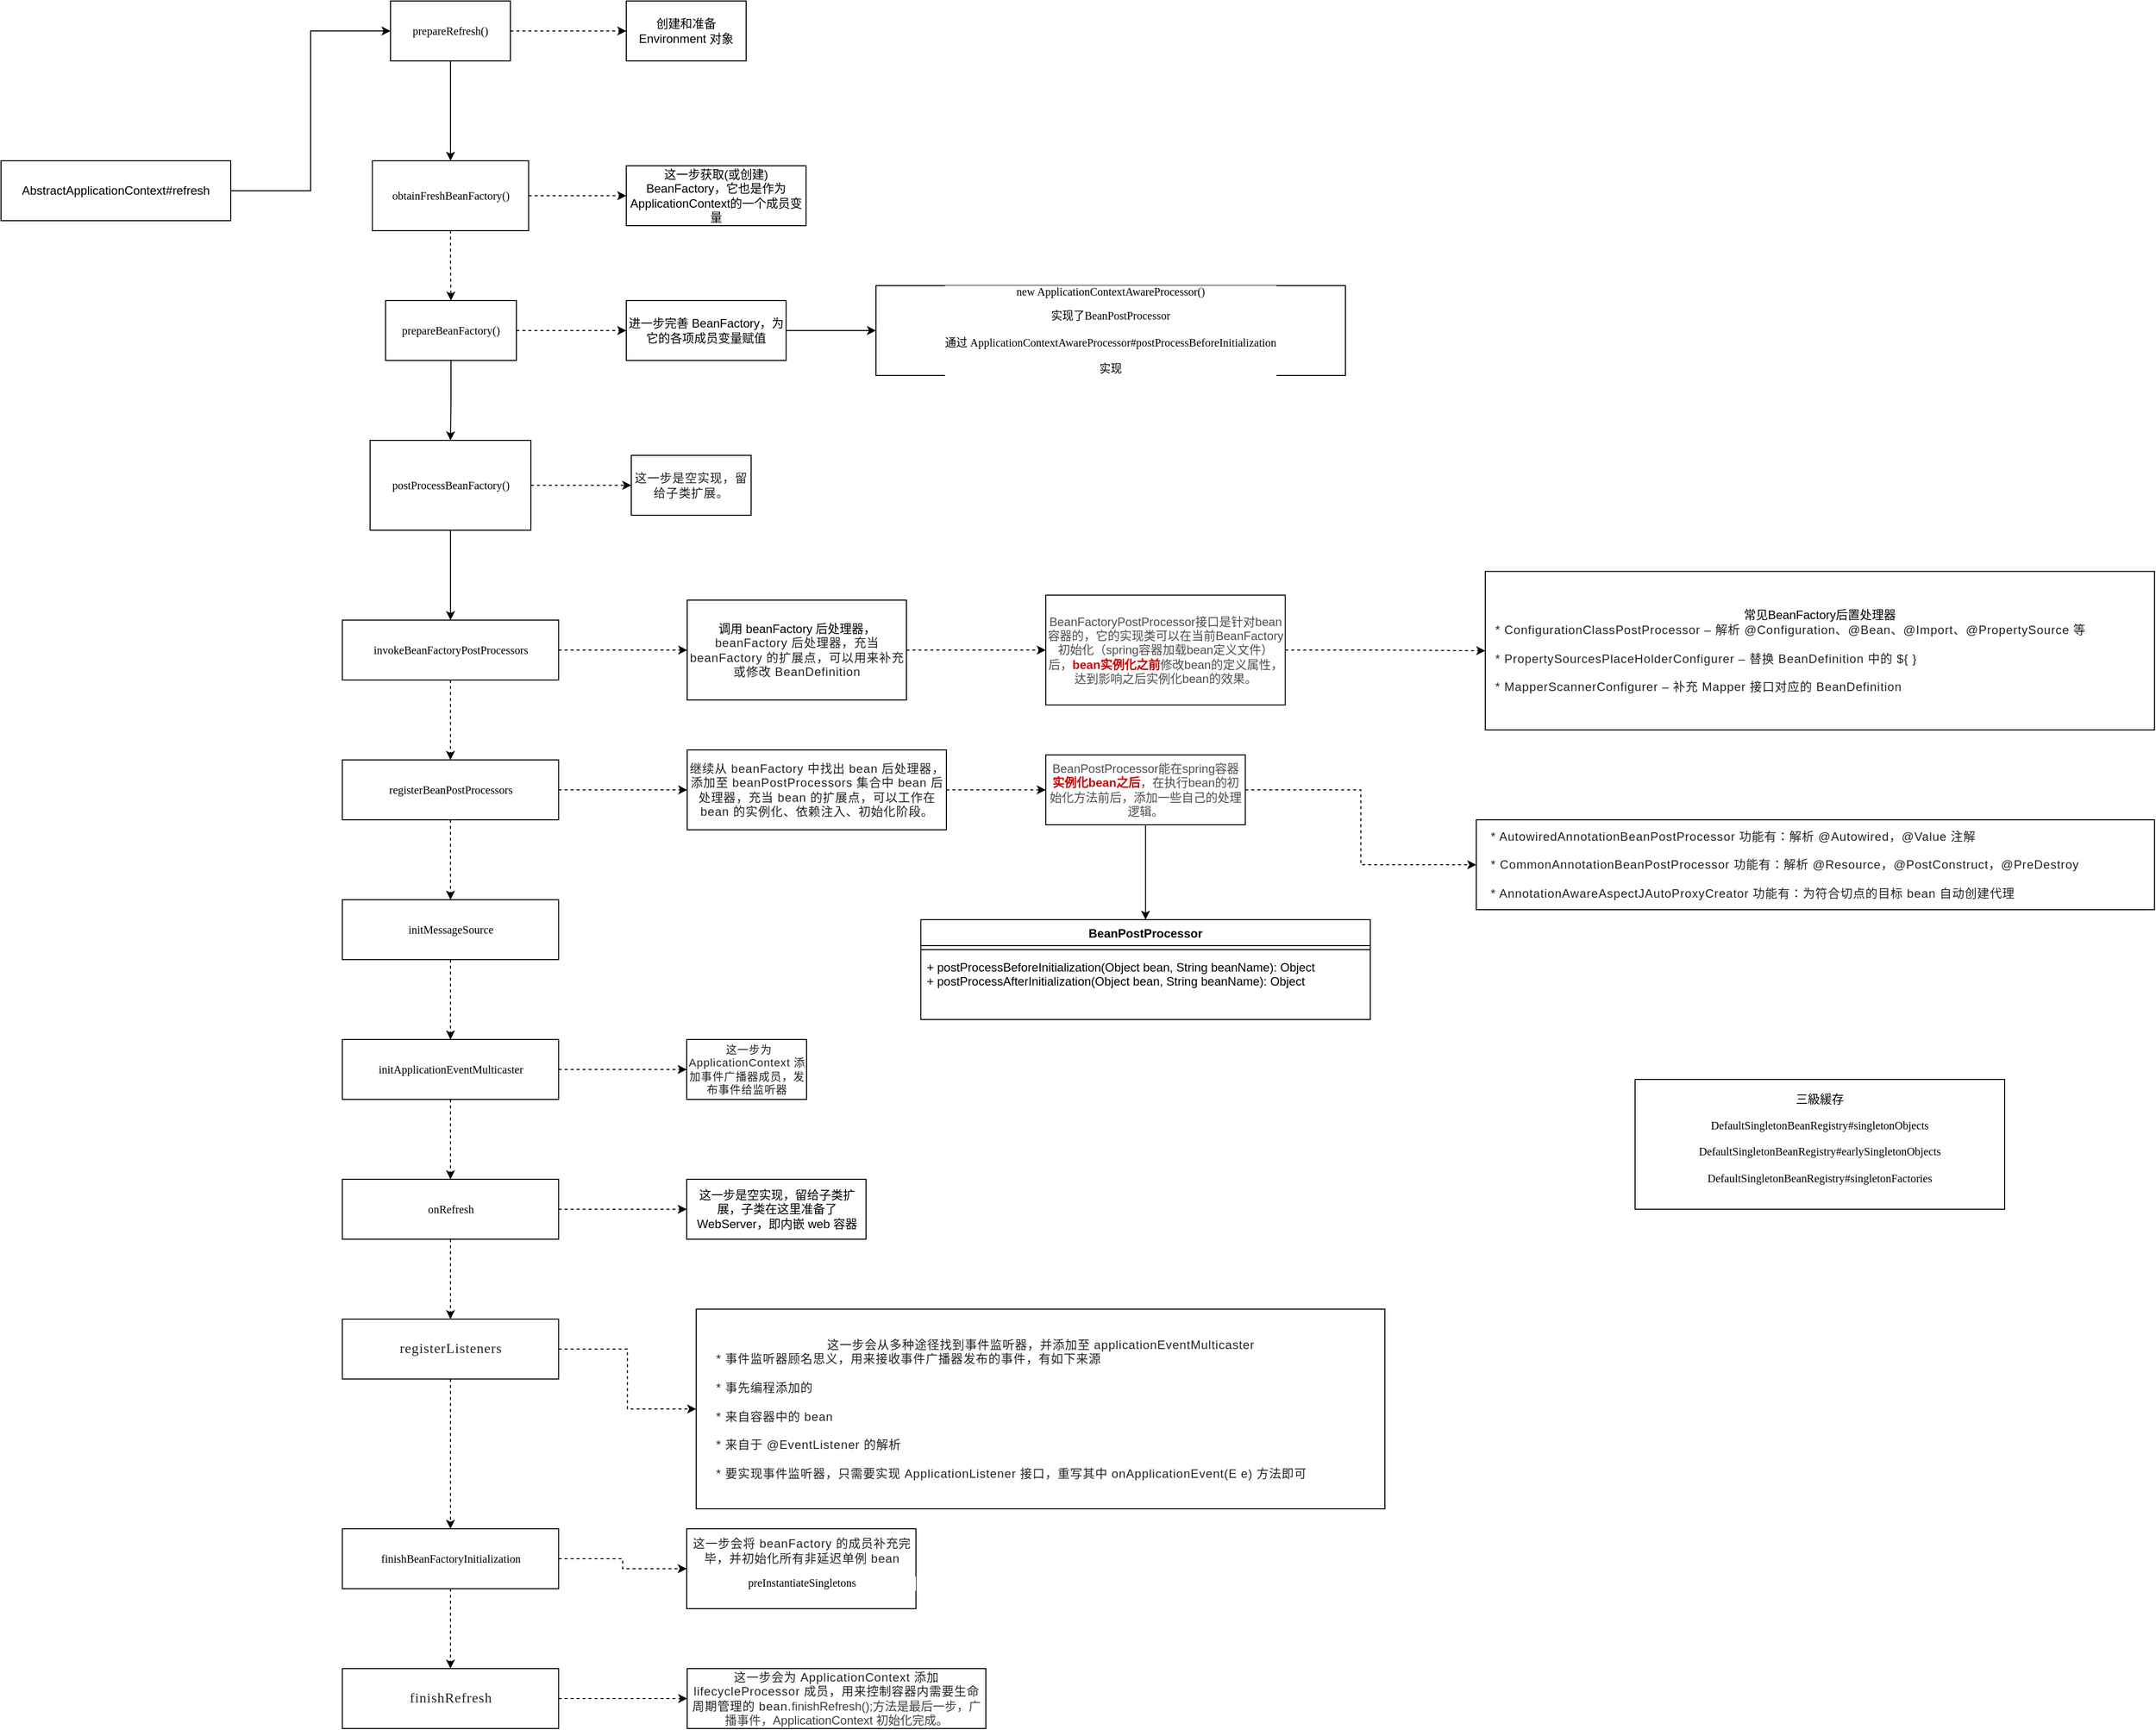 <mxfile version="17.1.3" type="github">
  <diagram id="Km3hOTP_TFFmn3upVToj" name="Page-1">
    <mxGraphModel dx="2692" dy="540" grid="1" gridSize="10" guides="1" tooltips="1" connect="1" arrows="1" fold="1" page="1" pageScale="1" pageWidth="827" pageHeight="1169" math="0" shadow="0">
      <root>
        <mxCell id="0" />
        <mxCell id="1" parent="0" />
        <mxCell id="On-2ADN7kd9dpEOP8VJU-1" style="edgeStyle=orthogonalEdgeStyle;rounded=0;orthogonalLoop=1;jettySize=auto;html=1;entryX=0;entryY=0.5;entryDx=0;entryDy=0;" parent="1" source="On-2ADN7kd9dpEOP8VJU-2" target="On-2ADN7kd9dpEOP8VJU-5" edge="1">
          <mxGeometry relative="1" as="geometry" />
        </mxCell>
        <mxCell id="On-2ADN7kd9dpEOP8VJU-2" value="AbstractApplicationContext#refresh" style="rounded=0;whiteSpace=wrap;html=1;" parent="1" vertex="1">
          <mxGeometry x="-906" y="540" width="230" height="60" as="geometry" />
        </mxCell>
        <mxCell id="On-2ADN7kd9dpEOP8VJU-3" value="" style="edgeStyle=orthogonalEdgeStyle;rounded=0;orthogonalLoop=1;jettySize=auto;html=1;dashed=1;" parent="1" source="On-2ADN7kd9dpEOP8VJU-5" target="On-2ADN7kd9dpEOP8VJU-6" edge="1">
          <mxGeometry relative="1" as="geometry" />
        </mxCell>
        <mxCell id="On-2ADN7kd9dpEOP8VJU-4" value="" style="edgeStyle=orthogonalEdgeStyle;rounded=0;orthogonalLoop=1;jettySize=auto;html=1;" parent="1" source="On-2ADN7kd9dpEOP8VJU-5" target="On-2ADN7kd9dpEOP8VJU-9" edge="1">
          <mxGeometry relative="1" as="geometry" />
        </mxCell>
        <mxCell id="On-2ADN7kd9dpEOP8VJU-5" value="&lt;pre style=&quot;background-color: rgb(255 , 255 , 255) ; font-family: &amp;#34;consolas&amp;#34; ; font-size: 8.4pt&quot;&gt;prepareRefresh()&lt;/pre&gt;" style="rounded=0;whiteSpace=wrap;html=1;" parent="1" vertex="1">
          <mxGeometry x="-516" y="380" width="120" height="60" as="geometry" />
        </mxCell>
        <mxCell id="On-2ADN7kd9dpEOP8VJU-6" value="创建和准备Environment 对象" style="rounded=0;whiteSpace=wrap;html=1;" parent="1" vertex="1">
          <mxGeometry x="-280" y="380" width="120" height="60" as="geometry" />
        </mxCell>
        <mxCell id="On-2ADN7kd9dpEOP8VJU-7" value="" style="edgeStyle=orthogonalEdgeStyle;rounded=0;orthogonalLoop=1;jettySize=auto;html=1;dashed=1;entryX=0;entryY=0.5;entryDx=0;entryDy=0;" parent="1" source="On-2ADN7kd9dpEOP8VJU-9" target="On-2ADN7kd9dpEOP8VJU-13" edge="1">
          <mxGeometry relative="1" as="geometry">
            <mxPoint x="-286" y="575" as="targetPoint" />
          </mxGeometry>
        </mxCell>
        <mxCell id="On-2ADN7kd9dpEOP8VJU-8" value="" style="edgeStyle=orthogonalEdgeStyle;rounded=0;orthogonalLoop=1;jettySize=auto;html=1;dashed=1;" parent="1" source="On-2ADN7kd9dpEOP8VJU-9" target="On-2ADN7kd9dpEOP8VJU-11" edge="1">
          <mxGeometry relative="1" as="geometry" />
        </mxCell>
        <mxCell id="On-2ADN7kd9dpEOP8VJU-9" value="&lt;pre style=&quot;background-color: rgb(255 , 255 , 255) ; font-family: &amp;#34;consolas&amp;#34; ; font-size: 8.4pt&quot;&gt;&lt;pre style=&quot;font-family: &amp;#34;consolas&amp;#34; ; font-size: 8.4pt&quot;&gt;&lt;pre style=&quot;font-family: &amp;#34;consolas&amp;#34; ; font-size: 8.4pt&quot;&gt;obtainFreshBeanFactory()&lt;/pre&gt;&lt;/pre&gt;&lt;/pre&gt;" style="rounded=0;whiteSpace=wrap;html=1;" parent="1" vertex="1">
          <mxGeometry x="-534.25" y="540" width="156.5" height="70" as="geometry" />
        </mxCell>
        <mxCell id="On-2ADN7kd9dpEOP8VJU-10" value="" style="edgeStyle=orthogonalEdgeStyle;rounded=0;orthogonalLoop=1;jettySize=auto;html=1;dashed=1;entryX=0;entryY=0.5;entryDx=0;entryDy=0;" parent="1" source="On-2ADN7kd9dpEOP8VJU-11" target="On-2ADN7kd9dpEOP8VJU-12" edge="1">
          <mxGeometry relative="1" as="geometry">
            <mxPoint x="-280" y="710" as="targetPoint" />
          </mxGeometry>
        </mxCell>
        <mxCell id="On-2ADN7kd9dpEOP8VJU-15" value="" style="edgeStyle=orthogonalEdgeStyle;rounded=0;orthogonalLoop=1;jettySize=auto;html=1;" parent="1" source="On-2ADN7kd9dpEOP8VJU-11" target="On-2ADN7kd9dpEOP8VJU-14" edge="1">
          <mxGeometry relative="1" as="geometry" />
        </mxCell>
        <mxCell id="On-2ADN7kd9dpEOP8VJU-11" value="&lt;pre style=&quot;background-color: rgb(255 , 255 , 255) ; font-family: &amp;#34;consolas&amp;#34; ; font-size: 8.4pt&quot;&gt;&lt;pre style=&quot;font-family: &amp;#34;consolas&amp;#34; ; font-size: 8.4pt&quot;&gt;prepareBeanFactory()&lt;/pre&gt;&lt;/pre&gt;" style="rounded=0;whiteSpace=wrap;html=1;" parent="1" vertex="1">
          <mxGeometry x="-521" y="680" width="131" height="60" as="geometry" />
        </mxCell>
        <mxCell id="zLjrZ5fAoaI-PD5PPh4M-12" value="" style="edgeStyle=orthogonalEdgeStyle;rounded=0;orthogonalLoop=1;jettySize=auto;html=1;fontSize=12;" edge="1" parent="1" source="On-2ADN7kd9dpEOP8VJU-12" target="zLjrZ5fAoaI-PD5PPh4M-11">
          <mxGeometry relative="1" as="geometry" />
        </mxCell>
        <mxCell id="On-2ADN7kd9dpEOP8VJU-12" value="进一步完善 BeanFactory，为它的各项成员变量赋值" style="rounded=0;whiteSpace=wrap;html=1;labelBorderColor=none;" parent="1" vertex="1">
          <mxGeometry x="-280" y="680" width="160" height="60" as="geometry" />
        </mxCell>
        <mxCell id="On-2ADN7kd9dpEOP8VJU-13" value="这一步获取(或创建) BeanFactory，它也是作为 ApplicationContext的一个成员变量" style="rounded=0;whiteSpace=wrap;html=1;labelBorderColor=none;" parent="1" vertex="1">
          <mxGeometry x="-280" y="545" width="180" height="60" as="geometry" />
        </mxCell>
        <mxCell id="On-2ADN7kd9dpEOP8VJU-18" value="" style="edgeStyle=orthogonalEdgeStyle;rounded=0;orthogonalLoop=1;jettySize=auto;html=1;dashed=1;" parent="1" source="On-2ADN7kd9dpEOP8VJU-14" target="On-2ADN7kd9dpEOP8VJU-17" edge="1">
          <mxGeometry relative="1" as="geometry" />
        </mxCell>
        <mxCell id="On-2ADN7kd9dpEOP8VJU-20" value="" style="edgeStyle=orthogonalEdgeStyle;rounded=0;orthogonalLoop=1;jettySize=auto;html=1;fontSize=12;" parent="1" source="On-2ADN7kd9dpEOP8VJU-14" target="On-2ADN7kd9dpEOP8VJU-19" edge="1">
          <mxGeometry relative="1" as="geometry" />
        </mxCell>
        <mxCell id="On-2ADN7kd9dpEOP8VJU-14" value="&lt;pre style=&quot;background-color: rgb(255 , 255 , 255) ; font-family: &amp;#34;consolas&amp;#34; ; font-size: 8.4pt&quot;&gt;&lt;pre style=&quot;font-family: &amp;#34;consolas&amp;#34; ; font-size: 8.4pt&quot;&gt;&lt;pre style=&quot;font-family: &amp;#34;consolas&amp;#34; ; font-size: 8.4pt&quot;&gt;postProcessBeanFactory()&lt;/pre&gt;&lt;/pre&gt;&lt;/pre&gt;" style="rounded=0;whiteSpace=wrap;html=1;" parent="1" vertex="1">
          <mxGeometry x="-536.5" y="820" width="161" height="90" as="geometry" />
        </mxCell>
        <mxCell id="On-2ADN7kd9dpEOP8VJU-17" value="&lt;span style=&quot;color: rgb(34 , 34 , 34) ; letter-spacing: 0.544px ; text-align: justify ; background-color: rgb(255 , 255 , 255)&quot;&gt;&lt;font style=&quot;font-size: 12px&quot;&gt;这一步是空实现，留给子类扩展。&lt;/font&gt;&lt;/span&gt;" style="whiteSpace=wrap;html=1;rounded=0;" parent="1" vertex="1">
          <mxGeometry x="-275" y="835" width="120" height="60" as="geometry" />
        </mxCell>
        <mxCell id="On-2ADN7kd9dpEOP8VJU-22" value="" style="edgeStyle=orthogonalEdgeStyle;rounded=0;orthogonalLoop=1;jettySize=auto;html=1;dashed=1;fontSize=12;" parent="1" source="On-2ADN7kd9dpEOP8VJU-19" target="On-2ADN7kd9dpEOP8VJU-21" edge="1">
          <mxGeometry relative="1" as="geometry" />
        </mxCell>
        <mxCell id="On-2ADN7kd9dpEOP8VJU-24" value="" style="edgeStyle=orthogonalEdgeStyle;rounded=0;orthogonalLoop=1;jettySize=auto;html=1;dashed=1;fontSize=12;" parent="1" source="On-2ADN7kd9dpEOP8VJU-19" target="On-2ADN7kd9dpEOP8VJU-23" edge="1">
          <mxGeometry relative="1" as="geometry" />
        </mxCell>
        <mxCell id="On-2ADN7kd9dpEOP8VJU-19" value="&lt;pre style=&quot;background-color: rgb(255 , 255 , 255) ; font-family: &amp;#34;consolas&amp;#34; ; font-size: 8.4pt&quot;&gt;&lt;pre style=&quot;font-family: &amp;#34;consolas&amp;#34; ; font-size: 8.4pt&quot;&gt;&lt;pre style=&quot;font-family: &amp;#34;consolas&amp;#34; ; font-size: 8.4pt&quot;&gt;&lt;pre style=&quot;font-family: &amp;#34;consolas&amp;#34; ; font-size: 8.4pt&quot;&gt;invokeBeanFactoryPostProcessors&lt;/pre&gt;&lt;/pre&gt;&lt;/pre&gt;&lt;/pre&gt;" style="rounded=0;whiteSpace=wrap;html=1;" parent="1" vertex="1">
          <mxGeometry x="-564.25" y="1000" width="216.5" height="60" as="geometry" />
        </mxCell>
        <mxCell id="On-2ADN7kd9dpEOP8VJU-59" value="" style="edgeStyle=orthogonalEdgeStyle;rounded=0;orthogonalLoop=1;jettySize=auto;html=1;dashed=1;fontSize=12;" parent="1" source="On-2ADN7kd9dpEOP8VJU-21" target="On-2ADN7kd9dpEOP8VJU-58" edge="1">
          <mxGeometry relative="1" as="geometry" />
        </mxCell>
        <mxCell id="On-2ADN7kd9dpEOP8VJU-21" value="&lt;font style=&quot;font-size: 12px&quot;&gt;调用 beanFactory 后处理器，&lt;span style=&quot;color: rgb(34 , 34 , 34) ; letter-spacing: 0.544px ; text-align: justify ; background-color: rgb(255 , 255 , 255)&quot;&gt;beanFactory 后处理器，充当 beanFactory 的扩展点，可以用来补充或修改 BeanDefinition&lt;/span&gt;&lt;/font&gt;" style="whiteSpace=wrap;html=1;rounded=0;" parent="1" vertex="1">
          <mxGeometry x="-219" y="980" width="219.5" height="100" as="geometry" />
        </mxCell>
        <mxCell id="On-2ADN7kd9dpEOP8VJU-26" value="" style="edgeStyle=orthogonalEdgeStyle;rounded=0;orthogonalLoop=1;jettySize=auto;html=1;dashed=1;fontSize=12;" parent="1" source="On-2ADN7kd9dpEOP8VJU-23" target="On-2ADN7kd9dpEOP8VJU-25" edge="1">
          <mxGeometry relative="1" as="geometry" />
        </mxCell>
        <mxCell id="On-2ADN7kd9dpEOP8VJU-28" value="" style="edgeStyle=orthogonalEdgeStyle;rounded=0;orthogonalLoop=1;jettySize=auto;html=1;dashed=1;fontSize=12;" parent="1" source="On-2ADN7kd9dpEOP8VJU-23" target="On-2ADN7kd9dpEOP8VJU-27" edge="1">
          <mxGeometry relative="1" as="geometry" />
        </mxCell>
        <mxCell id="On-2ADN7kd9dpEOP8VJU-23" value="&lt;pre style=&quot;background-color: rgb(255 , 255 , 255) ; font-family: &amp;#34;consolas&amp;#34; ; font-size: 8.4pt&quot;&gt;&lt;pre style=&quot;font-family: &amp;#34;consolas&amp;#34; ; font-size: 8.4pt&quot;&gt;&lt;pre style=&quot;font-family: &amp;#34;consolas&amp;#34; ; font-size: 8.4pt&quot;&gt;&lt;pre style=&quot;font-family: &amp;#34;consolas&amp;#34; ; font-size: 8.4pt&quot;&gt;&lt;pre style=&quot;font-family: &amp;#34;consolas&amp;#34; ; font-size: 8.4pt&quot;&gt;registerBeanPostProcessors&lt;/pre&gt;&lt;/pre&gt;&lt;/pre&gt;&lt;/pre&gt;&lt;/pre&gt;" style="rounded=0;whiteSpace=wrap;html=1;" parent="1" vertex="1">
          <mxGeometry x="-564.25" y="1140" width="216.5" height="60" as="geometry" />
        </mxCell>
        <mxCell id="On-2ADN7kd9dpEOP8VJU-61" value="" style="edgeStyle=orthogonalEdgeStyle;rounded=0;orthogonalLoop=1;jettySize=auto;html=1;dashed=1;fontSize=12;" parent="1" source="On-2ADN7kd9dpEOP8VJU-25" target="On-2ADN7kd9dpEOP8VJU-60" edge="1">
          <mxGeometry relative="1" as="geometry" />
        </mxCell>
        <mxCell id="On-2ADN7kd9dpEOP8VJU-25" value="&lt;font style=&quot;font-size: 12px&quot;&gt;&lt;span style=&quot;color: rgb(34 , 34 , 34) ; font-family: , , ; letter-spacing: 0.544px ; text-align: justify ; background-color: rgb(255 , 255 , 255)&quot;&gt;继续从 beanFactory 中找出 bean 后处理器，添加至 beanPostProcessors 集合中&lt;/span&gt;&lt;span style=&quot;color: rgb(34 , 34 , 34) ; font-family: , , ; letter-spacing: 0.544px ; text-align: justify ; background-color: rgb(255 , 255 , 255)&quot;&gt;&amp;nbsp;bean 后处理器，充当 bean 的扩展点，可以工作在 bean 的实例化、依赖注入、初始化阶段。&lt;/span&gt;&lt;/font&gt;" style="whiteSpace=wrap;html=1;rounded=0;" parent="1" vertex="1">
          <mxGeometry x="-219" y="1130" width="259.5" height="80" as="geometry" />
        </mxCell>
        <mxCell id="On-2ADN7kd9dpEOP8VJU-30" value="" style="edgeStyle=orthogonalEdgeStyle;rounded=0;orthogonalLoop=1;jettySize=auto;html=1;dashed=1;fontSize=12;" parent="1" source="On-2ADN7kd9dpEOP8VJU-27" target="On-2ADN7kd9dpEOP8VJU-29" edge="1">
          <mxGeometry relative="1" as="geometry" />
        </mxCell>
        <mxCell id="On-2ADN7kd9dpEOP8VJU-27" value="&lt;pre style=&quot;background-color: rgb(255 , 255 , 255) ; font-family: &amp;#34;consolas&amp;#34; ; font-size: 8.4pt&quot;&gt;&lt;pre style=&quot;font-family: &amp;#34;consolas&amp;#34; ; font-size: 8.4pt&quot;&gt;&lt;pre style=&quot;font-family: &amp;#34;consolas&amp;#34; ; font-size: 8.4pt&quot;&gt;&lt;pre style=&quot;font-family: &amp;#34;consolas&amp;#34; ; font-size: 8.4pt&quot;&gt;&lt;pre style=&quot;font-family: &amp;#34;consolas&amp;#34; ; font-size: 8.4pt&quot;&gt;&lt;pre style=&quot;font-family: &amp;#34;consolas&amp;#34; ; font-size: 8.4pt&quot;&gt;initMessageSource&lt;/pre&gt;&lt;/pre&gt;&lt;/pre&gt;&lt;/pre&gt;&lt;/pre&gt;&lt;/pre&gt;" style="rounded=0;whiteSpace=wrap;html=1;" parent="1" vertex="1">
          <mxGeometry x="-564.25" y="1280" width="216.5" height="60" as="geometry" />
        </mxCell>
        <mxCell id="On-2ADN7kd9dpEOP8VJU-32" value="" style="edgeStyle=orthogonalEdgeStyle;rounded=0;orthogonalLoop=1;jettySize=auto;html=1;dashed=1;fontSize=12;" parent="1" source="On-2ADN7kd9dpEOP8VJU-29" target="On-2ADN7kd9dpEOP8VJU-31" edge="1">
          <mxGeometry relative="1" as="geometry" />
        </mxCell>
        <mxCell id="On-2ADN7kd9dpEOP8VJU-34" value="" style="edgeStyle=orthogonalEdgeStyle;rounded=0;orthogonalLoop=1;jettySize=auto;html=1;dashed=1;fontSize=11;" parent="1" source="On-2ADN7kd9dpEOP8VJU-29" target="On-2ADN7kd9dpEOP8VJU-33" edge="1">
          <mxGeometry relative="1" as="geometry" />
        </mxCell>
        <mxCell id="On-2ADN7kd9dpEOP8VJU-29" value="&lt;pre style=&quot;background-color: rgb(255 , 255 , 255) ; font-family: &amp;#34;consolas&amp;#34; ; font-size: 8.4pt&quot;&gt;&lt;pre style=&quot;font-family: &amp;#34;consolas&amp;#34; ; font-size: 8.4pt&quot;&gt;&lt;pre style=&quot;font-family: &amp;#34;consolas&amp;#34; ; font-size: 8.4pt&quot;&gt;&lt;pre style=&quot;font-family: &amp;#34;consolas&amp;#34; ; font-size: 8.4pt&quot;&gt;&lt;pre style=&quot;font-family: &amp;#34;consolas&amp;#34; ; font-size: 8.4pt&quot;&gt;&lt;pre style=&quot;font-family: &amp;#34;consolas&amp;#34; ; font-size: 8.4pt&quot;&gt;&lt;pre style=&quot;font-family: &amp;#34;consolas&amp;#34; ; font-size: 8.4pt&quot;&gt;initApplicationEventMulticaster&lt;/pre&gt;&lt;/pre&gt;&lt;/pre&gt;&lt;/pre&gt;&lt;/pre&gt;&lt;/pre&gt;&lt;/pre&gt;" style="rounded=0;whiteSpace=wrap;html=1;" parent="1" vertex="1">
          <mxGeometry x="-564.25" y="1420" width="216.5" height="60" as="geometry" />
        </mxCell>
        <mxCell id="On-2ADN7kd9dpEOP8VJU-31" value="&lt;span style=&quot;color: rgb(34, 34, 34); font-size: 11px; letter-spacing: 0.544px; text-align: justify; background-color: rgb(255, 255, 255);&quot;&gt;&amp;nbsp;这一步为 ApplicationContext 添加事件广播器成员，&lt;/span&gt;&lt;span style=&quot;color: rgb(34, 34, 34); font-size: 11px; letter-spacing: 0.544px; text-align: justify; background-color: rgb(255, 255, 255);&quot;&gt;发布事件给监听器&lt;/span&gt;" style="whiteSpace=wrap;html=1;rounded=0;fontSize=11;" parent="1" vertex="1">
          <mxGeometry x="-219.5" y="1420" width="120" height="60" as="geometry" />
        </mxCell>
        <mxCell id="On-2ADN7kd9dpEOP8VJU-40" value="" style="edgeStyle=orthogonalEdgeStyle;rounded=0;orthogonalLoop=1;jettySize=auto;html=1;dashed=1;fontSize=11;" parent="1" source="On-2ADN7kd9dpEOP8VJU-33" target="On-2ADN7kd9dpEOP8VJU-39" edge="1">
          <mxGeometry relative="1" as="geometry" />
        </mxCell>
        <mxCell id="On-2ADN7kd9dpEOP8VJU-42" value="" style="edgeStyle=orthogonalEdgeStyle;rounded=0;orthogonalLoop=1;jettySize=auto;html=1;dashed=1;fontSize=11;" parent="1" source="On-2ADN7kd9dpEOP8VJU-33" target="On-2ADN7kd9dpEOP8VJU-41" edge="1">
          <mxGeometry relative="1" as="geometry" />
        </mxCell>
        <mxCell id="On-2ADN7kd9dpEOP8VJU-33" value="&lt;pre style=&quot;background-color: rgb(255 , 255 , 255) ; font-family: &amp;#34;consolas&amp;#34; ; font-size: 8.4pt&quot;&gt;&lt;pre style=&quot;font-family: &amp;#34;consolas&amp;#34; ; font-size: 8.4pt&quot;&gt;&lt;pre style=&quot;font-family: &amp;#34;consolas&amp;#34; ; font-size: 8.4pt&quot;&gt;&lt;pre style=&quot;font-family: &amp;#34;consolas&amp;#34; ; font-size: 8.4pt&quot;&gt;&lt;pre style=&quot;font-family: &amp;#34;consolas&amp;#34; ; font-size: 8.4pt&quot;&gt;&lt;pre style=&quot;font-family: &amp;#34;consolas&amp;#34; ; font-size: 8.4pt&quot;&gt;&lt;pre style=&quot;font-family: &amp;#34;consolas&amp;#34; ; font-size: 8.4pt&quot;&gt;&lt;pre style=&quot;font-family: &amp;#34;consolas&amp;#34; ; font-size: 8.4pt&quot;&gt;onRefresh&lt;/pre&gt;&lt;/pre&gt;&lt;/pre&gt;&lt;/pre&gt;&lt;/pre&gt;&lt;/pre&gt;&lt;/pre&gt;&lt;/pre&gt;" style="rounded=0;whiteSpace=wrap;html=1;" parent="1" vertex="1">
          <mxGeometry x="-564.25" y="1560" width="216.5" height="60" as="geometry" />
        </mxCell>
        <mxCell id="On-2ADN7kd9dpEOP8VJU-39" value="这一步是空实现，留给子类扩展，子类在这里准备了 WebServer，即内嵌 web 容器" style="rounded=0;whiteSpace=wrap;html=1;" parent="1" vertex="1">
          <mxGeometry x="-219.5" y="1560" width="179.5" height="60" as="geometry" />
        </mxCell>
        <mxCell id="On-2ADN7kd9dpEOP8VJU-44" value="" style="edgeStyle=orthogonalEdgeStyle;rounded=0;orthogonalLoop=1;jettySize=auto;html=1;dashed=1;fontSize=11;" parent="1" source="On-2ADN7kd9dpEOP8VJU-41" target="On-2ADN7kd9dpEOP8VJU-43" edge="1">
          <mxGeometry relative="1" as="geometry" />
        </mxCell>
        <mxCell id="On-2ADN7kd9dpEOP8VJU-50" value="" style="edgeStyle=orthogonalEdgeStyle;rounded=0;orthogonalLoop=1;jettySize=auto;html=1;dashed=1;fontSize=12;" parent="1" source="On-2ADN7kd9dpEOP8VJU-41" target="On-2ADN7kd9dpEOP8VJU-49" edge="1">
          <mxGeometry relative="1" as="geometry" />
        </mxCell>
        <mxCell id="On-2ADN7kd9dpEOP8VJU-41" value="&lt;pre style=&quot;background-color: rgb(255 , 255 , 255) ; font-family: &amp;#34;consolas&amp;#34; ; font-size: 8.4pt&quot;&gt;&lt;pre style=&quot;font-family: &amp;#34;consolas&amp;#34; ; font-size: 8.4pt&quot;&gt;&lt;pre style=&quot;font-family: &amp;#34;consolas&amp;#34; ; font-size: 8.4pt&quot;&gt;&lt;pre style=&quot;font-family: &amp;#34;consolas&amp;#34; ; font-size: 8.4pt&quot;&gt;&lt;pre style=&quot;font-family: &amp;#34;consolas&amp;#34; ; font-size: 8.4pt&quot;&gt;&lt;pre style=&quot;font-family: &amp;#34;consolas&amp;#34; ; font-size: 8.4pt&quot;&gt;&lt;pre style=&quot;font-family: &amp;#34;consolas&amp;#34; ; font-size: 8.4pt&quot;&gt;&lt;pre style=&quot;font-family: &amp;#34;consolas&amp;#34; ; font-size: 8.4pt&quot;&gt;&lt;span style=&quot;color: rgb(34 , 34 , 34) ; font-family: , , ; font-size: 14px ; letter-spacing: 0.544px ; text-align: justify&quot;&gt;registerListeners&lt;/span&gt;&lt;br&gt;&lt;/pre&gt;&lt;/pre&gt;&lt;/pre&gt;&lt;/pre&gt;&lt;/pre&gt;&lt;/pre&gt;&lt;/pre&gt;&lt;/pre&gt;" style="rounded=0;whiteSpace=wrap;html=1;" parent="1" vertex="1">
          <mxGeometry x="-564.25" y="1700" width="216.5" height="60" as="geometry" />
        </mxCell>
        <mxCell id="On-2ADN7kd9dpEOP8VJU-43" value="&lt;span style=&quot;color: rgb(34 , 34 , 34) ; font-family: , , ; letter-spacing: 0.544px ; text-align: justify ; background-color: rgb(255 , 255 , 255)&quot;&gt;&lt;font style=&quot;font-size: 12px&quot;&gt;这一步会从多种途径找到事件监听器，并添加至 applicationEventMulticaster&lt;br&gt;&lt;/font&gt;&lt;/span&gt;&lt;p style=&quot;margin: 0px auto ; padding: 0px ; outline: 0px ; max-width: 100% ; box-sizing: border-box ; clear: both ; min-height: 1em ; color: rgb(34 , 34 , 34) ; letter-spacing: 0.544px ; text-align: justify ; background-color: rgb(255 , 255 , 255) ; vertical-align: inherit ; width: 649.912px ; overflow-wrap: break-word&quot;&gt;&lt;font style=&quot;font-size: 12px&quot;&gt;* 事件监听器顾名思义，用来接收事件广播器发布的事件，有如下来源&lt;/font&gt;&lt;/p&gt;&lt;p style=&quot;margin: 0px ; padding: 0px ; outline: 0px ; max-width: 100% ; clear: both ; min-height: 1em ; color: rgb(34 , 34 , 34) ; letter-spacing: 0.544px ; text-align: justify ; background-color: rgb(255 , 255 , 255) ; vertical-align: inherit ; box-sizing: border-box ; overflow-wrap: break-word&quot;&gt;&lt;font style=&quot;font-size: 12px&quot;&gt;&lt;br style=&quot;margin: 0px ; padding: 0px ; outline: 0px ; max-width: 100% ; box-sizing: border-box ; overflow-wrap: break-word&quot;&gt;&lt;/font&gt;&lt;/p&gt;&lt;p style=&quot;margin: 0px auto ; padding: 0px ; outline: 0px ; max-width: 100% ; box-sizing: border-box ; clear: both ; min-height: 1em ; color: rgb(34 , 34 , 34) ; letter-spacing: 0.544px ; text-align: justify ; background-color: rgb(255 , 255 , 255) ; vertical-align: inherit ; width: 649.912px ; overflow-wrap: break-word&quot;&gt;&lt;font style=&quot;font-size: 12px&quot;&gt;* 事先编程添加的&lt;/font&gt;&lt;/p&gt;&lt;p style=&quot;margin: 0px ; padding: 0px ; outline: 0px ; max-width: 100% ; clear: both ; min-height: 1em ; color: rgb(34 , 34 , 34) ; letter-spacing: 0.544px ; text-align: justify ; background-color: rgb(255 , 255 , 255) ; vertical-align: inherit ; box-sizing: border-box ; overflow-wrap: break-word&quot;&gt;&lt;font style=&quot;font-size: 12px&quot;&gt;&lt;br style=&quot;margin: 0px ; padding: 0px ; outline: 0px ; max-width: 100% ; box-sizing: border-box ; overflow-wrap: break-word&quot;&gt;&lt;/font&gt;&lt;/p&gt;&lt;p style=&quot;margin: 0px auto ; padding: 0px ; outline: 0px ; max-width: 100% ; box-sizing: border-box ; clear: both ; min-height: 1em ; color: rgb(34 , 34 , 34) ; letter-spacing: 0.544px ; text-align: justify ; background-color: rgb(255 , 255 , 255) ; vertical-align: inherit ; width: 649.912px ; overflow-wrap: break-word&quot;&gt;&lt;font style=&quot;font-size: 12px&quot;&gt;* 来自容器中的 bean&lt;/font&gt;&lt;/p&gt;&lt;p style=&quot;margin: 0px ; padding: 0px ; outline: 0px ; max-width: 100% ; clear: both ; min-height: 1em ; color: rgb(34 , 34 , 34) ; letter-spacing: 0.544px ; text-align: justify ; background-color: rgb(255 , 255 , 255) ; vertical-align: inherit ; box-sizing: border-box ; overflow-wrap: break-word&quot;&gt;&lt;font style=&quot;font-size: 12px&quot;&gt;&lt;br style=&quot;margin: 0px ; padding: 0px ; outline: 0px ; max-width: 100% ; box-sizing: border-box ; overflow-wrap: break-word&quot;&gt;&lt;/font&gt;&lt;/p&gt;&lt;p style=&quot;margin: 0px auto ; padding: 0px ; outline: 0px ; max-width: 100% ; box-sizing: border-box ; clear: both ; min-height: 1em ; color: rgb(34 , 34 , 34) ; letter-spacing: 0.544px ; text-align: justify ; background-color: rgb(255 , 255 , 255) ; vertical-align: inherit ; width: 649.912px ; overflow-wrap: break-word&quot;&gt;&lt;font style=&quot;font-size: 12px&quot;&gt;* 来自于 @EventListener 的解析&lt;/font&gt;&lt;/p&gt;&lt;p style=&quot;margin: 0px ; padding: 0px ; outline: 0px ; max-width: 100% ; clear: both ; min-height: 1em ; color: rgb(34 , 34 , 34) ; letter-spacing: 0.544px ; text-align: justify ; background-color: rgb(255 , 255 , 255) ; vertical-align: inherit ; box-sizing: border-box ; overflow-wrap: break-word&quot;&gt;&lt;font style=&quot;font-size: 12px&quot;&gt;&lt;br style=&quot;margin: 0px ; padding: 0px ; outline: 0px ; max-width: 100% ; box-sizing: border-box ; overflow-wrap: break-word&quot;&gt;&lt;/font&gt;&lt;/p&gt;&lt;p style=&quot;margin: 0px auto ; padding: 0px ; outline: 0px ; max-width: 100% ; box-sizing: border-box ; clear: both ; min-height: 1em ; color: rgb(34 , 34 , 34) ; letter-spacing: 0.544px ; text-align: justify ; background-color: rgb(255 , 255 , 255) ; vertical-align: inherit ; width: 649.912px ; overflow-wrap: break-word&quot;&gt;&lt;font style=&quot;font-size: 12px&quot;&gt;* 要实现事件监听器，只需要实现 ApplicationListener 接口，重写其中 onApplicationEvent(E e) 方法即可&lt;/font&gt;&lt;/p&gt;" style="whiteSpace=wrap;html=1;rounded=0;" parent="1" vertex="1">
          <mxGeometry x="-210" y="1690" width="689.5" height="200" as="geometry" />
        </mxCell>
        <mxCell id="On-2ADN7kd9dpEOP8VJU-52" value="" style="edgeStyle=orthogonalEdgeStyle;rounded=0;orthogonalLoop=1;jettySize=auto;html=1;dashed=1;fontSize=12;" parent="1" source="On-2ADN7kd9dpEOP8VJU-49" target="On-2ADN7kd9dpEOP8VJU-51" edge="1">
          <mxGeometry relative="1" as="geometry" />
        </mxCell>
        <mxCell id="On-2ADN7kd9dpEOP8VJU-54" value="" style="edgeStyle=orthogonalEdgeStyle;rounded=0;orthogonalLoop=1;jettySize=auto;html=1;dashed=1;fontSize=12;" parent="1" source="On-2ADN7kd9dpEOP8VJU-49" target="On-2ADN7kd9dpEOP8VJU-53" edge="1">
          <mxGeometry relative="1" as="geometry" />
        </mxCell>
        <mxCell id="On-2ADN7kd9dpEOP8VJU-49" value="&lt;pre style=&quot;background-color: rgb(255 , 255 , 255) ; font-family: &amp;#34;consolas&amp;#34; ; font-size: 8.4pt&quot;&gt;&lt;pre style=&quot;font-family: &amp;#34;consolas&amp;#34; ; font-size: 8.4pt&quot;&gt;&lt;pre style=&quot;font-family: &amp;#34;consolas&amp;#34; ; font-size: 8.4pt&quot;&gt;&lt;pre style=&quot;font-family: &amp;#34;consolas&amp;#34; ; font-size: 8.4pt&quot;&gt;&lt;pre style=&quot;font-family: &amp;#34;consolas&amp;#34; ; font-size: 8.4pt&quot;&gt;&lt;pre style=&quot;font-family: &amp;#34;consolas&amp;#34; ; font-size: 8.4pt&quot;&gt;&lt;pre style=&quot;font-family: &amp;#34;consolas&amp;#34; ; font-size: 8.4pt&quot;&gt;&lt;pre style=&quot;font-family: &amp;#34;consolas&amp;#34; ; font-size: 8.4pt&quot;&gt;&lt;pre style=&quot;font-family: &amp;#34;consolas&amp;#34; ; font-size: 8.4pt&quot;&gt;finishBeanFactoryInitialization&lt;/pre&gt;&lt;/pre&gt;&lt;/pre&gt;&lt;/pre&gt;&lt;/pre&gt;&lt;/pre&gt;&lt;/pre&gt;&lt;/pre&gt;&lt;/pre&gt;" style="rounded=0;whiteSpace=wrap;html=1;" parent="1" vertex="1">
          <mxGeometry x="-564.25" y="1910" width="216.5" height="60" as="geometry" />
        </mxCell>
        <mxCell id="On-2ADN7kd9dpEOP8VJU-51" value="&lt;span style=&quot;color: rgb(34 , 34 , 34) ; font-size: 12px ; letter-spacing: 0.544px ; text-align: justify ; background-color: rgb(255 , 255 , 255)&quot;&gt;这一步会将 beanFactory 的成员补充完毕，并初始化所有非延迟单例 bean&lt;br&gt;&lt;/span&gt;&lt;pre style=&quot;background-color: rgb(255 , 255 , 255) ; font-family: &amp;#34;consolas&amp;#34; ; font-size: 8.4pt&quot;&gt;preInstantiateSingletons&lt;/pre&gt;" style="whiteSpace=wrap;html=1;rounded=0;fontSize=12;" parent="1" vertex="1">
          <mxGeometry x="-219.5" y="1910" width="229.5" height="80" as="geometry" />
        </mxCell>
        <mxCell id="On-2ADN7kd9dpEOP8VJU-56" value="" style="edgeStyle=orthogonalEdgeStyle;rounded=0;orthogonalLoop=1;jettySize=auto;html=1;dashed=1;fontSize=12;" parent="1" source="On-2ADN7kd9dpEOP8VJU-53" target="On-2ADN7kd9dpEOP8VJU-55" edge="1">
          <mxGeometry relative="1" as="geometry" />
        </mxCell>
        <mxCell id="On-2ADN7kd9dpEOP8VJU-53" value="&lt;pre style=&quot;background-color: rgb(255 , 255 , 255) ; font-family: &amp;#34;consolas&amp;#34; ; font-size: 8.4pt&quot;&gt;&lt;pre style=&quot;font-family: &amp;#34;consolas&amp;#34; ; font-size: 8.4pt&quot;&gt;&lt;pre style=&quot;font-family: &amp;#34;consolas&amp;#34; ; font-size: 8.4pt&quot;&gt;&lt;pre style=&quot;font-family: &amp;#34;consolas&amp;#34; ; font-size: 8.4pt&quot;&gt;&lt;pre style=&quot;font-family: &amp;#34;consolas&amp;#34; ; font-size: 8.4pt&quot;&gt;&lt;pre style=&quot;font-family: &amp;#34;consolas&amp;#34; ; font-size: 8.4pt&quot;&gt;&lt;pre style=&quot;font-family: &amp;#34;consolas&amp;#34; ; font-size: 8.4pt&quot;&gt;&lt;pre style=&quot;font-family: &amp;#34;consolas&amp;#34; ; font-size: 8.4pt&quot;&gt;&lt;pre style=&quot;font-family: &amp;#34;consolas&amp;#34; ; font-size: 8.4pt&quot;&gt;&lt;span style=&quot;color: rgb(34 , 34 , 34) ; font-family: , , ; font-size: 14px ; letter-spacing: 0.544px ; text-align: justify&quot;&gt;finishRefresh&lt;/span&gt;&lt;br&gt;&lt;/pre&gt;&lt;/pre&gt;&lt;/pre&gt;&lt;/pre&gt;&lt;/pre&gt;&lt;/pre&gt;&lt;/pre&gt;&lt;/pre&gt;&lt;/pre&gt;" style="rounded=0;whiteSpace=wrap;html=1;" parent="1" vertex="1">
          <mxGeometry x="-564.25" y="2050" width="216.5" height="60" as="geometry" />
        </mxCell>
        <mxCell id="On-2ADN7kd9dpEOP8VJU-55" value="&lt;font style=&quot;font-size: 12px&quot;&gt;&lt;span style=&quot;color: rgb(34 , 34 , 34) ; letter-spacing: 0.544px ; text-align: justify ; background-color: rgb(255 , 255 , 255)&quot;&gt;这一步会为 ApplicationContext 添加 lifecycleProcessor 成员，用来控制容器内需要生命周期管理的 bean.&lt;/span&gt;&lt;span style=&quot;color: rgb(64 , 64 , 64) ; background-color: rgb(255 , 255 , 255)&quot;&gt;finishRefresh();方法是最后一步，广播事件，ApplicationContext 初始化完成。&lt;/span&gt;&lt;/font&gt;" style="whiteSpace=wrap;html=1;rounded=0;fontSize=12;" parent="1" vertex="1">
          <mxGeometry x="-219" y="2050" width="299" height="60" as="geometry" />
        </mxCell>
        <mxCell id="On-2ADN7kd9dpEOP8VJU-57" value="三級緩存&lt;br&gt;&lt;pre style=&quot;background-color: rgb(255 , 255 , 255)&quot;&gt;&lt;font face=&quot;consolas&quot;&gt;&lt;span style=&quot;font-size: 11.2px&quot;&gt;DefaultSingletonBeanRegistry#singletonObjects&lt;/span&gt;&lt;span style=&quot;font-size: 8.4pt&quot;&gt;&lt;br&gt;&lt;/span&gt;&lt;/font&gt;&lt;/pre&gt;&lt;pre style=&quot;background-color: rgb(255 , 255 , 255)&quot;&gt;&lt;font face=&quot;consolas&quot;&gt;&lt;span style=&quot;font-size: 11.2px&quot;&gt;DefaultSingletonBeanRegistry#earlySingletonObjects&lt;br&gt;&lt;/span&gt;&lt;/font&gt;&lt;/pre&gt;&lt;pre style=&quot;background-color: rgb(255 , 255 , 255)&quot;&gt;&lt;font face=&quot;consolas&quot;&gt;&lt;span style=&quot;font-size: 11.2px&quot;&gt;DefaultSingletonBeanRegistry#singletonFactories&lt;br&gt;&lt;/span&gt;&lt;/font&gt;&lt;/pre&gt;" style="rounded=0;whiteSpace=wrap;html=1;fontSize=12;" parent="1" vertex="1">
          <mxGeometry x="730" y="1460" width="370" height="130" as="geometry" />
        </mxCell>
        <mxCell id="On-2ADN7kd9dpEOP8VJU-63" value="" style="edgeStyle=orthogonalEdgeStyle;rounded=0;orthogonalLoop=1;jettySize=auto;html=1;dashed=1;fontSize=12;fontColor=#CC0000;" parent="1" source="On-2ADN7kd9dpEOP8VJU-58" target="On-2ADN7kd9dpEOP8VJU-62" edge="1">
          <mxGeometry relative="1" as="geometry" />
        </mxCell>
        <mxCell id="On-2ADN7kd9dpEOP8VJU-58" value="&lt;span style=&quot;background-color: rgb(255 , 255 , 255)&quot;&gt;&lt;font style=&quot;font-size: 12px&quot;&gt;&lt;font color=&quot;#4d4d4d&quot;&gt;BeanFactoryPostProcessor接口是针对bean容器的，它的实现类可以在当前BeanFactory初始化（spring容器加载bean定义文件）后，&lt;/font&gt;&lt;b&gt;&lt;font color=&quot;#cc0000&quot;&gt;bean实例化之前&lt;/font&gt;&lt;/b&gt;&lt;font color=&quot;#4d4d4d&quot;&gt;修改bean的定义属性，达到影响之后实例化bean的效果。&lt;/font&gt;&lt;/font&gt;&lt;/span&gt;" style="whiteSpace=wrap;html=1;rounded=0;" parent="1" vertex="1">
          <mxGeometry x="140" y="975" width="239.75" height="110" as="geometry" />
        </mxCell>
        <mxCell id="On-2ADN7kd9dpEOP8VJU-65" value="" style="edgeStyle=orthogonalEdgeStyle;rounded=0;orthogonalLoop=1;jettySize=auto;html=1;dashed=1;fontSize=12;fontColor=#CC0000;" parent="1" source="On-2ADN7kd9dpEOP8VJU-60" target="On-2ADN7kd9dpEOP8VJU-64" edge="1">
          <mxGeometry relative="1" as="geometry" />
        </mxCell>
        <mxCell id="zLjrZ5fAoaI-PD5PPh4M-2" value="" style="edgeStyle=orthogonalEdgeStyle;rounded=0;orthogonalLoop=1;jettySize=auto;html=1;fontSize=12;entryX=0.5;entryY=0;entryDx=0;entryDy=0;" edge="1" parent="1" source="On-2ADN7kd9dpEOP8VJU-60" target="zLjrZ5fAoaI-PD5PPh4M-3">
          <mxGeometry relative="1" as="geometry">
            <mxPoint x="239.875" y="1290" as="targetPoint" />
          </mxGeometry>
        </mxCell>
        <mxCell id="On-2ADN7kd9dpEOP8VJU-60" value="&lt;span style=&quot;background-color: rgb(255 , 255 , 255)&quot;&gt;&lt;font style=&quot;font-size: 12px&quot;&gt;&lt;font color=&quot;#4d4d4d&quot;&gt;BeanPostProcessor能在spring容器&lt;/font&gt;&lt;b&gt;&lt;font color=&quot;#cc0000&quot;&gt;实例化bean之后&lt;/font&gt;&lt;/b&gt;&lt;font color=&quot;#4d4d4d&quot;&gt;，在执行bean的初始化方法前后，添加一些自己的处理逻辑。&lt;/font&gt;&lt;/font&gt;&lt;/span&gt;" style="whiteSpace=wrap;html=1;rounded=0;" parent="1" vertex="1">
          <mxGeometry x="140" y="1135" width="199.75" height="70" as="geometry" />
        </mxCell>
        <mxCell id="On-2ADN7kd9dpEOP8VJU-62" value="常见BeanFactory后置处理器&lt;br style=&quot;font-size: 12px;&quot;&gt;&lt;p style=&quot;margin: 0px auto; padding: 0px; outline: 0px; max-width: 100%; box-sizing: border-box; clear: both; min-height: 1em; color: rgb(34, 34, 34); letter-spacing: 0.544px; text-align: justify; background-color: rgb(255, 255, 255); vertical-align: inherit; width: 649.912px; font-size: 12px; overflow-wrap: break-word;&quot;&gt;* ConfigurationClassPostProcessor – 解析 @Configuration、@Bean、@Import、@PropertySource 等&lt;/p&gt;&lt;p style=&quot;margin: 0px; padding: 0px; outline: 0px; max-width: 100%; clear: both; min-height: 1em; color: rgb(34, 34, 34); font-size: 12px; letter-spacing: 0.544px; text-align: justify; background-color: rgb(255, 255, 255); vertical-align: inherit; box-sizing: border-box; overflow-wrap: break-word;&quot;&gt;&lt;br style=&quot;margin: 0px; padding: 0px; outline: 0px; max-width: 100%; box-sizing: border-box; overflow-wrap: break-word; font-size: 12px;&quot;&gt;&lt;/p&gt;&lt;p style=&quot;margin: 0px auto; padding: 0px; outline: 0px; max-width: 100%; box-sizing: border-box; clear: both; min-height: 1em; color: rgb(34, 34, 34); letter-spacing: 0.544px; text-align: justify; background-color: rgb(255, 255, 255); vertical-align: inherit; width: 649.912px; font-size: 12px; overflow-wrap: break-word;&quot;&gt;* PropertySourcesPlaceHolderConfigurer – 替换 BeanDefinition 中的 ${ }&lt;/p&gt;&lt;p style=&quot;margin: 0px; padding: 0px; outline: 0px; max-width: 100%; clear: both; min-height: 1em; color: rgb(34, 34, 34); font-size: 12px; letter-spacing: 0.544px; text-align: justify; background-color: rgb(255, 255, 255); vertical-align: inherit; box-sizing: border-box; overflow-wrap: break-word;&quot;&gt;&lt;br style=&quot;margin: 0px; padding: 0px; outline: 0px; max-width: 100%; box-sizing: border-box; overflow-wrap: break-word; font-size: 12px;&quot;&gt;&lt;/p&gt;&lt;p style=&quot;margin: 0px auto; padding: 0px; outline: 0px; max-width: 100%; box-sizing: border-box; clear: both; min-height: 1em; color: rgb(34, 34, 34); letter-spacing: 0.544px; text-align: justify; background-color: rgb(255, 255, 255); vertical-align: inherit; width: 649.912px; font-size: 12px; overflow-wrap: break-word;&quot;&gt;* MapperScannerConfigurer – 补充 Mapper 接口对应的 BeanDefinition&lt;/p&gt;" style="whiteSpace=wrap;html=1;rounded=0;fontSize=12;" parent="1" vertex="1">
          <mxGeometry x="580" y="951.25" width="670" height="158.75" as="geometry" />
        </mxCell>
        <mxCell id="On-2ADN7kd9dpEOP8VJU-64" value="&lt;p style=&quot;margin: 0px auto; padding: 0px; outline: 0px; max-width: 100%; box-sizing: border-box; clear: both; min-height: 1em; color: rgb(34, 34, 34); letter-spacing: 0.544px; text-align: justify; background-color: rgb(255, 255, 255); vertical-align: inherit; width: 649.912px; font-size: 12px; overflow-wrap: break-word;&quot;&gt;* AutowiredAnnotationBeanPostProcessor 功能有：解析 @Autowired，@Value 注解&lt;/p&gt;&lt;p style=&quot;margin: 0px; padding: 0px; outline: 0px; max-width: 100%; clear: both; min-height: 1em; color: rgb(34, 34, 34); font-size: 12px; letter-spacing: 0.544px; text-align: justify; background-color: rgb(255, 255, 255); vertical-align: inherit; box-sizing: border-box; overflow-wrap: break-word;&quot;&gt;&lt;br style=&quot;margin: 0px; padding: 0px; outline: 0px; max-width: 100%; box-sizing: border-box; overflow-wrap: break-word; font-size: 12px;&quot;&gt;&lt;/p&gt;&lt;p style=&quot;margin: 0px auto; padding: 0px; outline: 0px; max-width: 100%; box-sizing: border-box; clear: both; min-height: 1em; color: rgb(34, 34, 34); letter-spacing: 0.544px; text-align: justify; background-color: rgb(255, 255, 255); vertical-align: inherit; width: 649.912px; font-size: 12px; overflow-wrap: break-word;&quot;&gt;* CommonAnnotationBeanPostProcessor 功能有：解析 @Resource，@PostConstruct，@PreDestroy&lt;/p&gt;&lt;p style=&quot;margin: 0px; padding: 0px; outline: 0px; max-width: 100%; clear: both; min-height: 1em; color: rgb(34, 34, 34); font-size: 12px; letter-spacing: 0.544px; text-align: justify; background-color: rgb(255, 255, 255); vertical-align: inherit; box-sizing: border-box; overflow-wrap: break-word;&quot;&gt;&lt;br style=&quot;margin: 0px; padding: 0px; outline: 0px; max-width: 100%; box-sizing: border-box; overflow-wrap: break-word; font-size: 12px;&quot;&gt;&lt;/p&gt;&lt;p style=&quot;margin: 0px auto; padding: 0px; outline: 0px; max-width: 100%; box-sizing: border-box; clear: both; min-height: 1em; color: rgb(34, 34, 34); letter-spacing: 0.544px; text-align: justify; background-color: rgb(255, 255, 255); vertical-align: inherit; width: 649.912px; font-size: 12px; overflow-wrap: break-word;&quot;&gt;* AnnotationAwareAspectJAutoProxyCreator 功能有：为符合切点的目标 bean 自动创建代理&lt;/p&gt;" style="whiteSpace=wrap;html=1;rounded=0;fontSize=12;" parent="1" vertex="1">
          <mxGeometry x="571" y="1200" width="679" height="90" as="geometry" />
        </mxCell>
        <mxCell id="zLjrZ5fAoaI-PD5PPh4M-3" value="BeanPostProcessor" style="swimlane;fontStyle=1;align=center;verticalAlign=top;childLayout=stackLayout;horizontal=1;startSize=26;horizontalStack=0;resizeParent=1;resizeParentMax=0;resizeLast=0;collapsible=1;marginBottom=0;fontSize=12;" vertex="1" parent="1">
          <mxGeometry x="14.88" y="1300" width="450" height="100" as="geometry" />
        </mxCell>
        <mxCell id="zLjrZ5fAoaI-PD5PPh4M-5" value="" style="line;strokeWidth=1;fillColor=none;align=left;verticalAlign=middle;spacingTop=-1;spacingLeft=3;spacingRight=3;rotatable=0;labelPosition=right;points=[];portConstraint=eastwest;fontSize=12;" vertex="1" parent="zLjrZ5fAoaI-PD5PPh4M-3">
          <mxGeometry y="26" width="450" height="8" as="geometry" />
        </mxCell>
        <mxCell id="zLjrZ5fAoaI-PD5PPh4M-6" value="+ postProcessBeforeInitialization(Object bean, String beanName): Object&#xa;+ postProcessAfterInitialization(Object bean, String beanName): Object&#xa;&#xa;" style="text;strokeColor=none;fillColor=none;align=left;verticalAlign=top;spacingLeft=4;spacingRight=4;overflow=hidden;rotatable=0;points=[[0,0.5],[1,0.5]];portConstraint=eastwest;fontSize=12;" vertex="1" parent="zLjrZ5fAoaI-PD5PPh4M-3">
          <mxGeometry y="34" width="450" height="66" as="geometry" />
        </mxCell>
        <mxCell id="zLjrZ5fAoaI-PD5PPh4M-11" value="&lt;pre style=&quot;background-color: rgb(255 , 255 , 255) ; font-family: &amp;#34;consolas&amp;#34; ; font-size: 8.4pt&quot;&gt;new ApplicationContextAwareProcessor()&lt;/pre&gt;&lt;pre style=&quot;background-color: rgb(255 , 255 , 255) ; font-family: &amp;#34;consolas&amp;#34; ; font-size: 8.4pt&quot;&gt;实现了BeanPostProcessor&lt;/pre&gt;&lt;pre style=&quot;background-color: rgb(255 , 255 , 255)&quot;&gt;&lt;font face=&quot;consolas&quot;&gt;&lt;span style=&quot;font-size: 11.2px&quot;&gt;通过 ApplicationContextAwareProcessor#postProcessBeforeInitialization&lt;/span&gt;&lt;span style=&quot;font-size: 8.4pt&quot;&gt;&lt;br&gt;&lt;/span&gt;&lt;/font&gt;&lt;/pre&gt;&lt;pre style=&quot;background-color: rgb(255 , 255 , 255)&quot;&gt;&lt;font face=&quot;consolas&quot;&gt;&lt;span style=&quot;font-size: 11.2px&quot;&gt;实现&lt;/span&gt;&lt;/font&gt;&lt;/pre&gt;" style="whiteSpace=wrap;html=1;rounded=0;labelBorderColor=none;" vertex="1" parent="1">
          <mxGeometry x="-30" y="665" width="470" height="90" as="geometry" />
        </mxCell>
      </root>
    </mxGraphModel>
  </diagram>
</mxfile>

